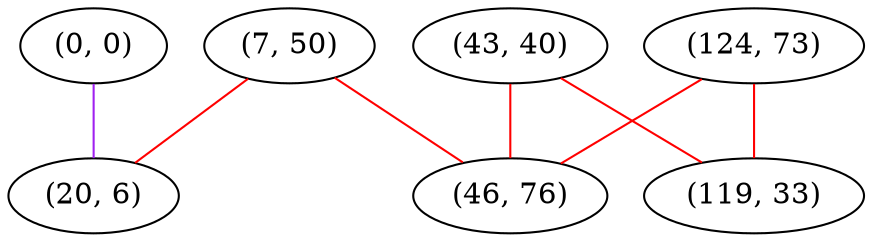 graph "" {
"(0, 0)";
"(43, 40)";
"(124, 73)";
"(7, 50)";
"(46, 76)";
"(20, 6)";
"(119, 33)";
"(0, 0)" -- "(20, 6)"  [color=purple, key=0, weight=4];
"(43, 40)" -- "(46, 76)"  [color=red, key=0, weight=1];
"(43, 40)" -- "(119, 33)"  [color=red, key=0, weight=1];
"(124, 73)" -- "(46, 76)"  [color=red, key=0, weight=1];
"(124, 73)" -- "(119, 33)"  [color=red, key=0, weight=1];
"(7, 50)" -- "(46, 76)"  [color=red, key=0, weight=1];
"(7, 50)" -- "(20, 6)"  [color=red, key=0, weight=1];
}
